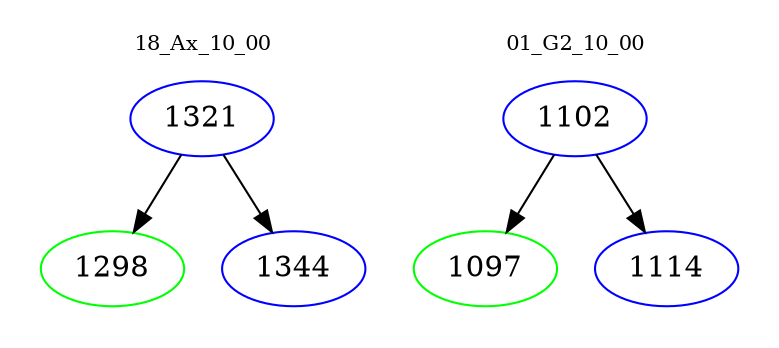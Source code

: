digraph{
subgraph cluster_0 {
color = white
label = "18_Ax_10_00";
fontsize=10;
T0_1321 [label="1321", color="blue"]
T0_1321 -> T0_1298 [color="black"]
T0_1298 [label="1298", color="green"]
T0_1321 -> T0_1344 [color="black"]
T0_1344 [label="1344", color="blue"]
}
subgraph cluster_1 {
color = white
label = "01_G2_10_00";
fontsize=10;
T1_1102 [label="1102", color="blue"]
T1_1102 -> T1_1097 [color="black"]
T1_1097 [label="1097", color="green"]
T1_1102 -> T1_1114 [color="black"]
T1_1114 [label="1114", color="blue"]
}
}
